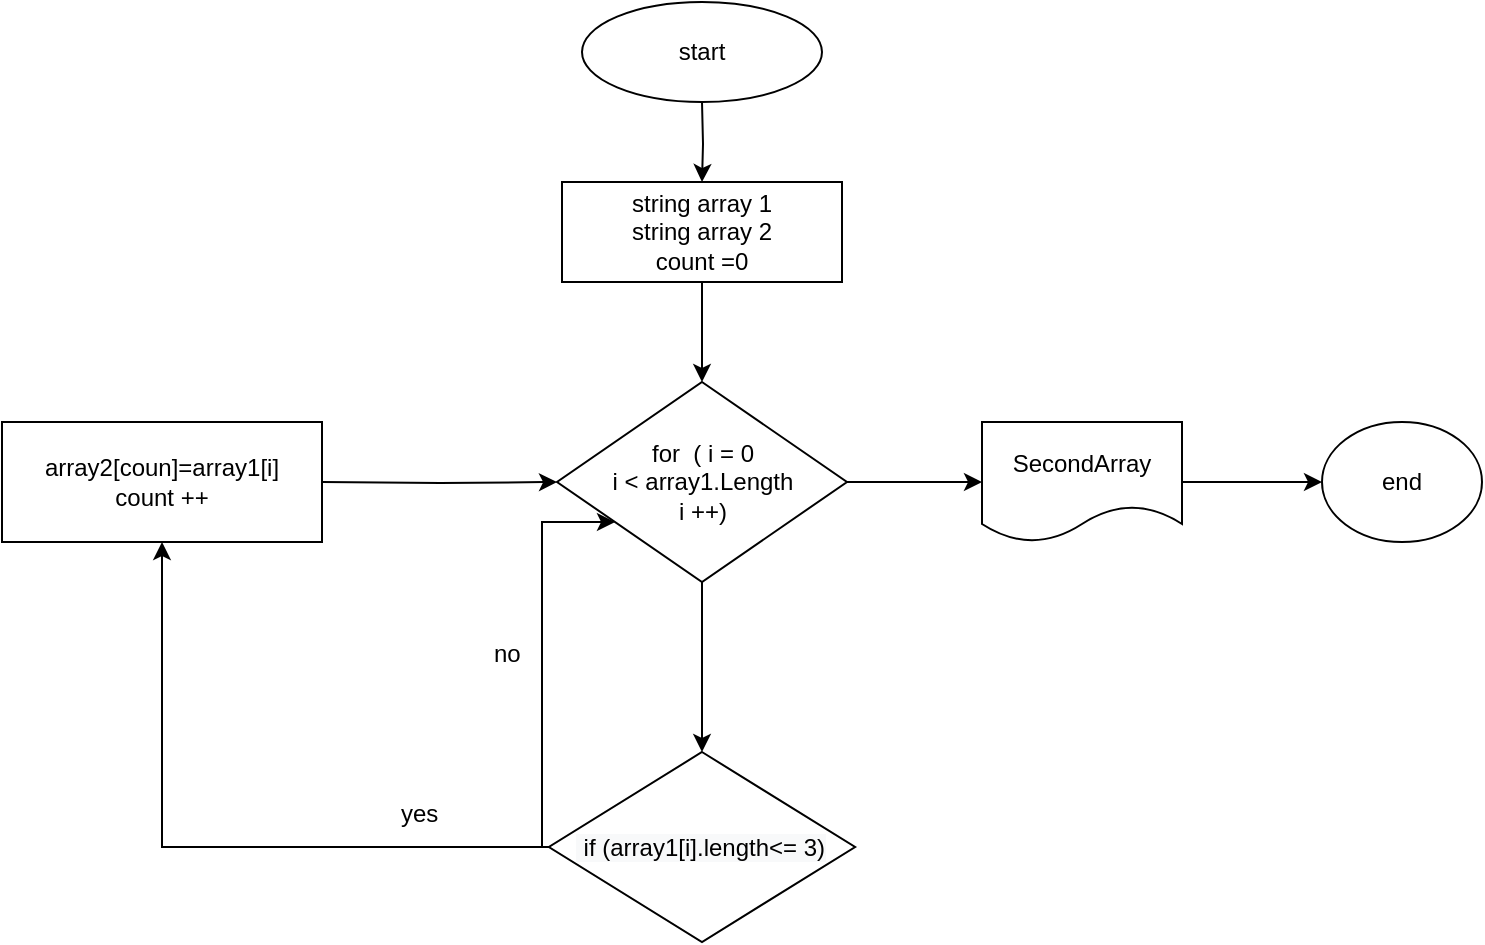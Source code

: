 <mxfile version="20.3.1" type="github">
  <diagram id="gs4EEcuw6DvQ_SeNAejn" name="Page-1">
    <mxGraphModel dx="836" dy="464" grid="1" gridSize="10" guides="1" tooltips="1" connect="1" arrows="1" fold="1" page="1" pageScale="1" pageWidth="827" pageHeight="1169" math="0" shadow="0">
      <root>
        <mxCell id="0" />
        <mxCell id="1" parent="0" />
        <mxCell id="SKdpf1qzjyLj24JdDGQV-43" style="edgeStyle=orthogonalEdgeStyle;rounded=0;orthogonalLoop=1;jettySize=auto;html=1;" parent="1" edge="1">
          <mxGeometry relative="1" as="geometry">
            <mxPoint x="337.5" y="310" as="targetPoint" />
            <Array as="points">
              <mxPoint x="140" y="840" />
              <mxPoint x="140" y="310" />
            </Array>
          </mxGeometry>
        </mxCell>
        <mxCell id="QK6x5xjqFFqnLVuXVhsx-2" style="edgeStyle=orthogonalEdgeStyle;rounded=0;orthogonalLoop=1;jettySize=auto;html=1;entryX=0.5;entryY=0;entryDx=0;entryDy=0;" parent="1" source="QK6x5xjqFFqnLVuXVhsx-3" target="QK6x5xjqFFqnLVuXVhsx-6" edge="1">
          <mxGeometry relative="1" as="geometry">
            <mxPoint x="410" y="250" as="targetPoint" />
          </mxGeometry>
        </mxCell>
        <mxCell id="QK6x5xjqFFqnLVuXVhsx-3" value="string array 1&lt;br&gt;string array 2&lt;br&gt;count =0" style="rounded=0;whiteSpace=wrap;html=1;" parent="1" vertex="1">
          <mxGeometry x="330" y="100" width="140" height="50" as="geometry" />
        </mxCell>
        <mxCell id="QK6x5xjqFFqnLVuXVhsx-4" style="edgeStyle=orthogonalEdgeStyle;rounded=0;orthogonalLoop=1;jettySize=auto;html=1;entryX=0.5;entryY=0;entryDx=0;entryDy=0;" parent="1" source="QK6x5xjqFFqnLVuXVhsx-6" edge="1">
          <mxGeometry relative="1" as="geometry">
            <mxPoint x="400" y="385" as="targetPoint" />
          </mxGeometry>
        </mxCell>
        <mxCell id="QK6x5xjqFFqnLVuXVhsx-5" value="" style="edgeStyle=orthogonalEdgeStyle;rounded=0;orthogonalLoop=1;jettySize=auto;html=1;" parent="1" source="QK6x5xjqFFqnLVuXVhsx-6" target="QK6x5xjqFFqnLVuXVhsx-13" edge="1">
          <mxGeometry relative="1" as="geometry" />
        </mxCell>
        <mxCell id="QK6x5xjqFFqnLVuXVhsx-6" value="for&amp;nbsp; ( i = 0&lt;br&gt;i &amp;lt; array1.Length&lt;br&gt;i ++)" style="rhombus;whiteSpace=wrap;html=1;" parent="1" vertex="1">
          <mxGeometry x="327.5" y="200" width="145" height="100" as="geometry" />
        </mxCell>
        <mxCell id="QK6x5xjqFFqnLVuXVhsx-7" value="" style="edgeStyle=orthogonalEdgeStyle;rounded=0;orthogonalLoop=1;jettySize=auto;html=1;" parent="1" target="QK6x5xjqFFqnLVuXVhsx-6" edge="1">
          <mxGeometry relative="1" as="geometry">
            <mxPoint x="323.44" y="432.5" as="sourcePoint" />
            <mxPoint x="280" y="270" as="targetPoint" />
            <Array as="points">
              <mxPoint x="320" y="433" />
              <mxPoint x="320" y="270" />
            </Array>
          </mxGeometry>
        </mxCell>
        <mxCell id="QK6x5xjqFFqnLVuXVhsx-8" value="" style="edgeStyle=orthogonalEdgeStyle;rounded=0;orthogonalLoop=1;jettySize=auto;html=1;" parent="1" target="QK6x5xjqFFqnLVuXVhsx-6" edge="1">
          <mxGeometry relative="1" as="geometry">
            <mxPoint x="210" y="250" as="sourcePoint" />
          </mxGeometry>
        </mxCell>
        <mxCell id="QK6x5xjqFFqnLVuXVhsx-9" value="yes" style="text;strokeColor=none;fillColor=none;align=left;verticalAlign=middle;spacingLeft=4;spacingRight=4;overflow=hidden;points=[[0,0.5],[1,0.5]];portConstraint=eastwest;rotatable=0;" parent="1" vertex="1">
          <mxGeometry x="243.44" y="400" width="80" height="30" as="geometry" />
        </mxCell>
        <mxCell id="QK6x5xjqFFqnLVuXVhsx-10" value="no" style="text;strokeColor=none;fillColor=none;align=left;verticalAlign=middle;spacingLeft=4;spacingRight=4;overflow=hidden;points=[[0,0.5],[1,0.5]];portConstraint=eastwest;rotatable=0;" parent="1" vertex="1">
          <mxGeometry x="290" y="320" width="80" height="30" as="geometry" />
        </mxCell>
        <mxCell id="QK6x5xjqFFqnLVuXVhsx-11" value="" style="edgeStyle=orthogonalEdgeStyle;rounded=0;orthogonalLoop=1;jettySize=auto;html=1;" parent="1" target="QK6x5xjqFFqnLVuXVhsx-3" edge="1">
          <mxGeometry relative="1" as="geometry">
            <mxPoint x="400" y="60" as="sourcePoint" />
          </mxGeometry>
        </mxCell>
        <mxCell id="QK6x5xjqFFqnLVuXVhsx-12" value="" style="edgeStyle=orthogonalEdgeStyle;rounded=0;orthogonalLoop=1;jettySize=auto;html=1;" parent="1" source="QK6x5xjqFFqnLVuXVhsx-13" target="QK6x5xjqFFqnLVuXVhsx-15" edge="1">
          <mxGeometry relative="1" as="geometry" />
        </mxCell>
        <mxCell id="QK6x5xjqFFqnLVuXVhsx-13" value="SecondArray" style="shape=document;whiteSpace=wrap;html=1;boundedLbl=1;" parent="1" vertex="1">
          <mxGeometry x="540" y="220" width="100" height="60" as="geometry" />
        </mxCell>
        <mxCell id="QK6x5xjqFFqnLVuXVhsx-14" value="start" style="ellipse;whiteSpace=wrap;html=1;" parent="1" vertex="1">
          <mxGeometry x="340" y="10" width="120" height="50" as="geometry" />
        </mxCell>
        <mxCell id="QK6x5xjqFFqnLVuXVhsx-15" value="end" style="ellipse;whiteSpace=wrap;html=1;" parent="1" vertex="1">
          <mxGeometry x="710" y="220" width="80" height="60" as="geometry" />
        </mxCell>
        <mxCell id="QK6x5xjqFFqnLVuXVhsx-18" style="edgeStyle=orthogonalEdgeStyle;rounded=0;orthogonalLoop=1;jettySize=auto;html=1;" parent="1" source="QK6x5xjqFFqnLVuXVhsx-16" target="QK6x5xjqFFqnLVuXVhsx-17" edge="1">
          <mxGeometry relative="1" as="geometry">
            <mxPoint x="120" y="290" as="targetPoint" />
          </mxGeometry>
        </mxCell>
        <mxCell id="QK6x5xjqFFqnLVuXVhsx-16" value="&lt;span style=&quot;color: rgb(0, 0, 0); font-family: Helvetica; font-size: 12px; font-style: normal; font-variant-ligatures: normal; font-variant-caps: normal; font-weight: 400; letter-spacing: normal; orphans: 2; text-align: center; text-indent: 0px; text-transform: none; widows: 2; word-spacing: 0px; -webkit-text-stroke-width: 0px; background-color: rgb(248, 249, 250); text-decoration-thickness: initial; text-decoration-style: initial; text-decoration-color: initial; float: none; display: inline !important;&quot;&gt;&amp;nbsp;if (array1[i].length&amp;lt;= 3)&lt;/span&gt;" style="rhombus;whiteSpace=wrap;html=1;" parent="1" vertex="1">
          <mxGeometry x="323.44" y="385" width="153.12" height="95" as="geometry" />
        </mxCell>
        <mxCell id="QK6x5xjqFFqnLVuXVhsx-17" value="array2[coun]=array1[i]&lt;br&gt;count ++" style="rounded=0;whiteSpace=wrap;html=1;" parent="1" vertex="1">
          <mxGeometry x="50" y="220" width="160" height="60" as="geometry" />
        </mxCell>
      </root>
    </mxGraphModel>
  </diagram>
</mxfile>
